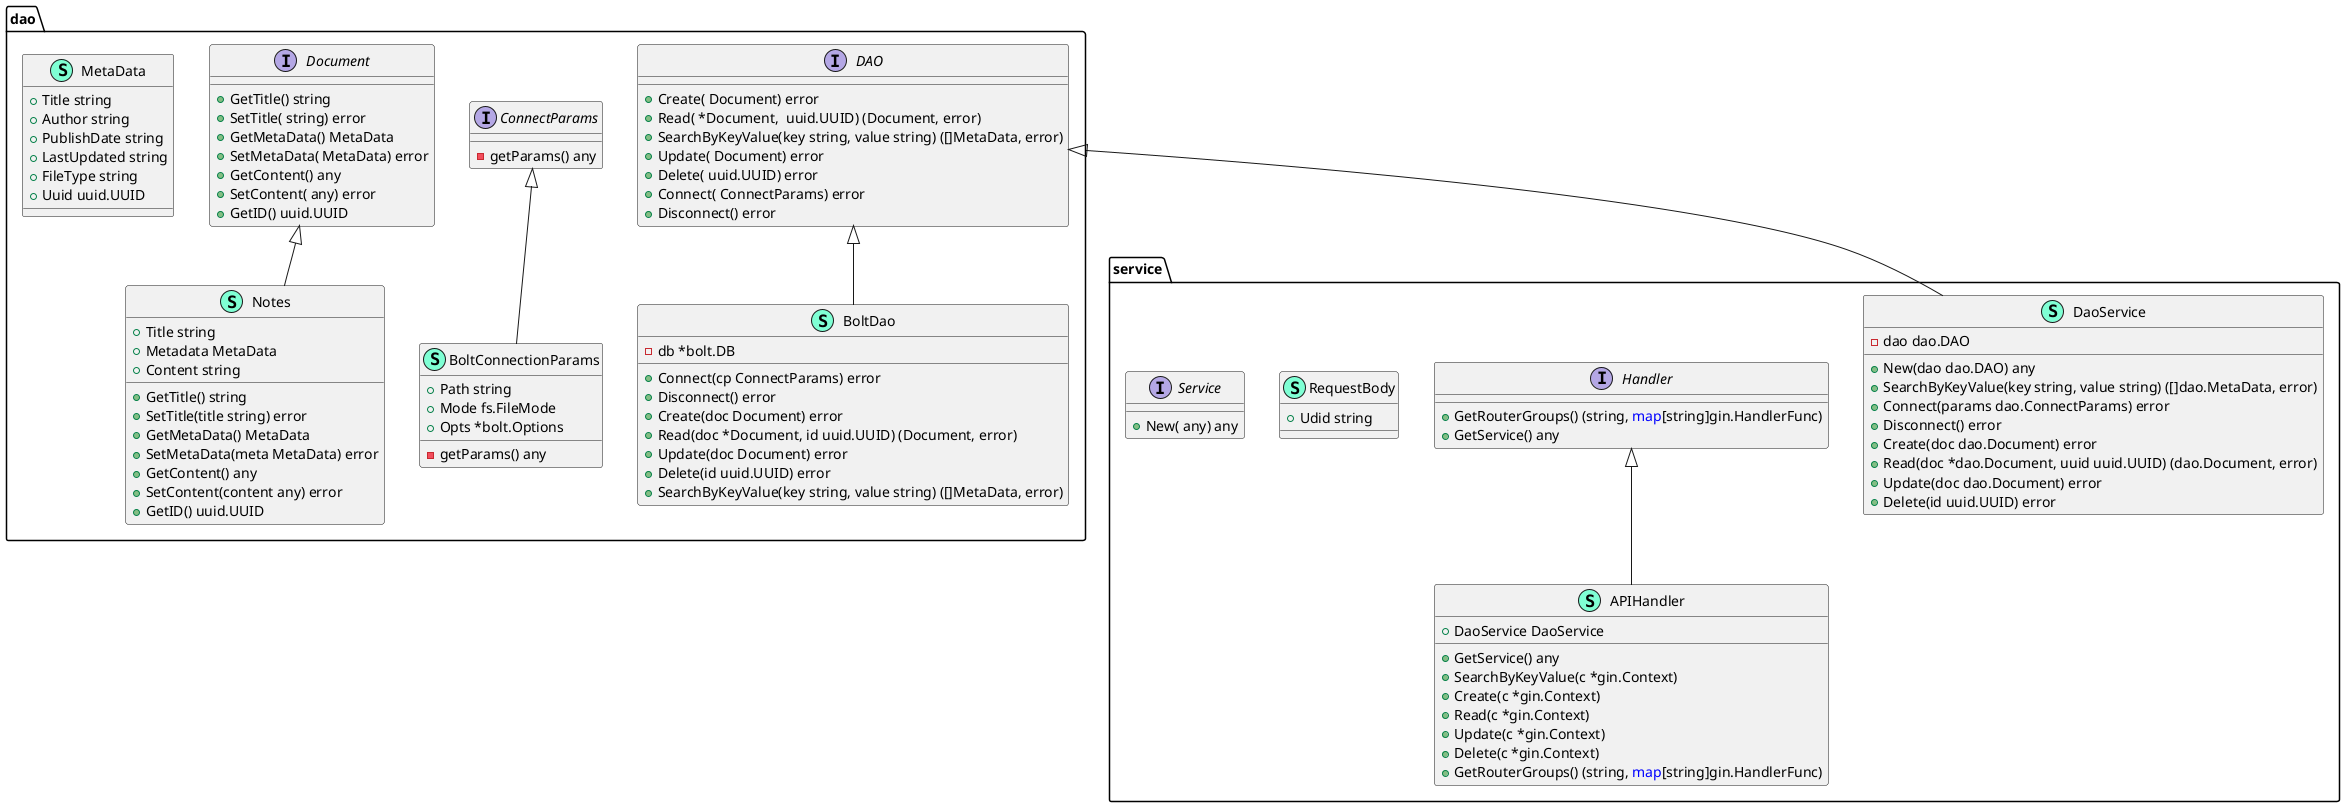 @startuml
namespace dao {
    class BoltConnectionParams << (S,Aquamarine) >> {
        + Path string
        + Mode fs.FileMode
        + Opts *bolt.Options

        - getParams() any

    }
    class BoltDao << (S,Aquamarine) >> {
        - db *bolt.DB

        + Connect(cp ConnectParams) error
        + Disconnect() error
        + Create(doc Document) error
        + Read(doc *Document, id uuid.UUID) (Document, error)
        + Update(doc Document) error
        + Delete(id uuid.UUID) error
        + SearchByKeyValue(key string, value string) ([]MetaData, error)

    }
    interface ConnectParams  {
        - getParams() any

    }
    interface DAO  {
        + Create( Document) error
        + Read( *Document,  uuid.UUID) (Document, error)
        + SearchByKeyValue(key string, value string) ([]MetaData, error)
        + Update( Document) error
        + Delete( uuid.UUID) error
        + Connect( ConnectParams) error
        + Disconnect() error

    }
    interface Document  {
        + GetTitle() string
        + SetTitle( string) error
        + GetMetaData() MetaData
        + SetMetaData( MetaData) error
        + GetContent() any
        + SetContent( any) error
        + GetID() uuid.UUID

    }
    class MetaData << (S,Aquamarine) >> {
        + Title string
        + Author string
        + PublishDate string
        + LastUpdated string
        + FileType string
        + Uuid uuid.UUID

    }
    class Notes << (S,Aquamarine) >> {
        + Title string
        + Metadata MetaData
        + Content string

        + GetTitle() string
        + SetTitle(title string) error
        + GetMetaData() MetaData
        + SetMetaData(meta MetaData) error
        + GetContent() any
        + SetContent(content any) error
        + GetID() uuid.UUID

    }
}

"dao.ConnectParams" <|-- "dao.BoltConnectionParams"
"dao.DAO" <|-- "dao.BoltDao"
"dao.Document" <|-- "dao.Notes"

namespace service {
    class APIHandler << (S,Aquamarine) >> {
        + DaoService DaoService

        + GetService() any
        + SearchByKeyValue(c *gin.Context) 
        + Create(c *gin.Context) 
        + Read(c *gin.Context) 
        + Update(c *gin.Context) 
        + Delete(c *gin.Context) 
        + GetRouterGroups() (string, <font color=blue>map</font>[string]gin.HandlerFunc)

    }
    class DaoService << (S,Aquamarine) >> {
        - dao dao.DAO

        + New(dao dao.DAO) any
        + SearchByKeyValue(key string, value string) ([]dao.MetaData, error)
        + Connect(params dao.ConnectParams) error
        + Disconnect() error
        + Create(doc dao.Document) error
        + Read(doc *dao.Document, uuid uuid.UUID) (dao.Document, error)
        + Update(doc dao.Document) error
        + Delete(id uuid.UUID) error

    }
    interface Handler  {
        + GetRouterGroups() (string, <font color=blue>map</font>[string]gin.HandlerFunc)
        + GetService() any

    }
    class RequestBody << (S,Aquamarine) >> {
        + Udid string

    }
    interface Service  {
        + New( any) any

    }
}

"service.Handler" <|-- "service.APIHandler"
"dao.DAO" <|-- "service.DaoService"

@enduml
